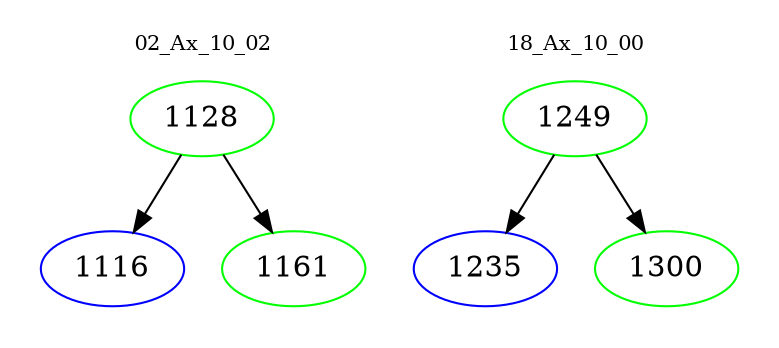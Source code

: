 digraph{
subgraph cluster_0 {
color = white
label = "02_Ax_10_02";
fontsize=10;
T0_1128 [label="1128", color="green"]
T0_1128 -> T0_1116 [color="black"]
T0_1116 [label="1116", color="blue"]
T0_1128 -> T0_1161 [color="black"]
T0_1161 [label="1161", color="green"]
}
subgraph cluster_1 {
color = white
label = "18_Ax_10_00";
fontsize=10;
T1_1249 [label="1249", color="green"]
T1_1249 -> T1_1235 [color="black"]
T1_1235 [label="1235", color="blue"]
T1_1249 -> T1_1300 [color="black"]
T1_1300 [label="1300", color="green"]
}
}

